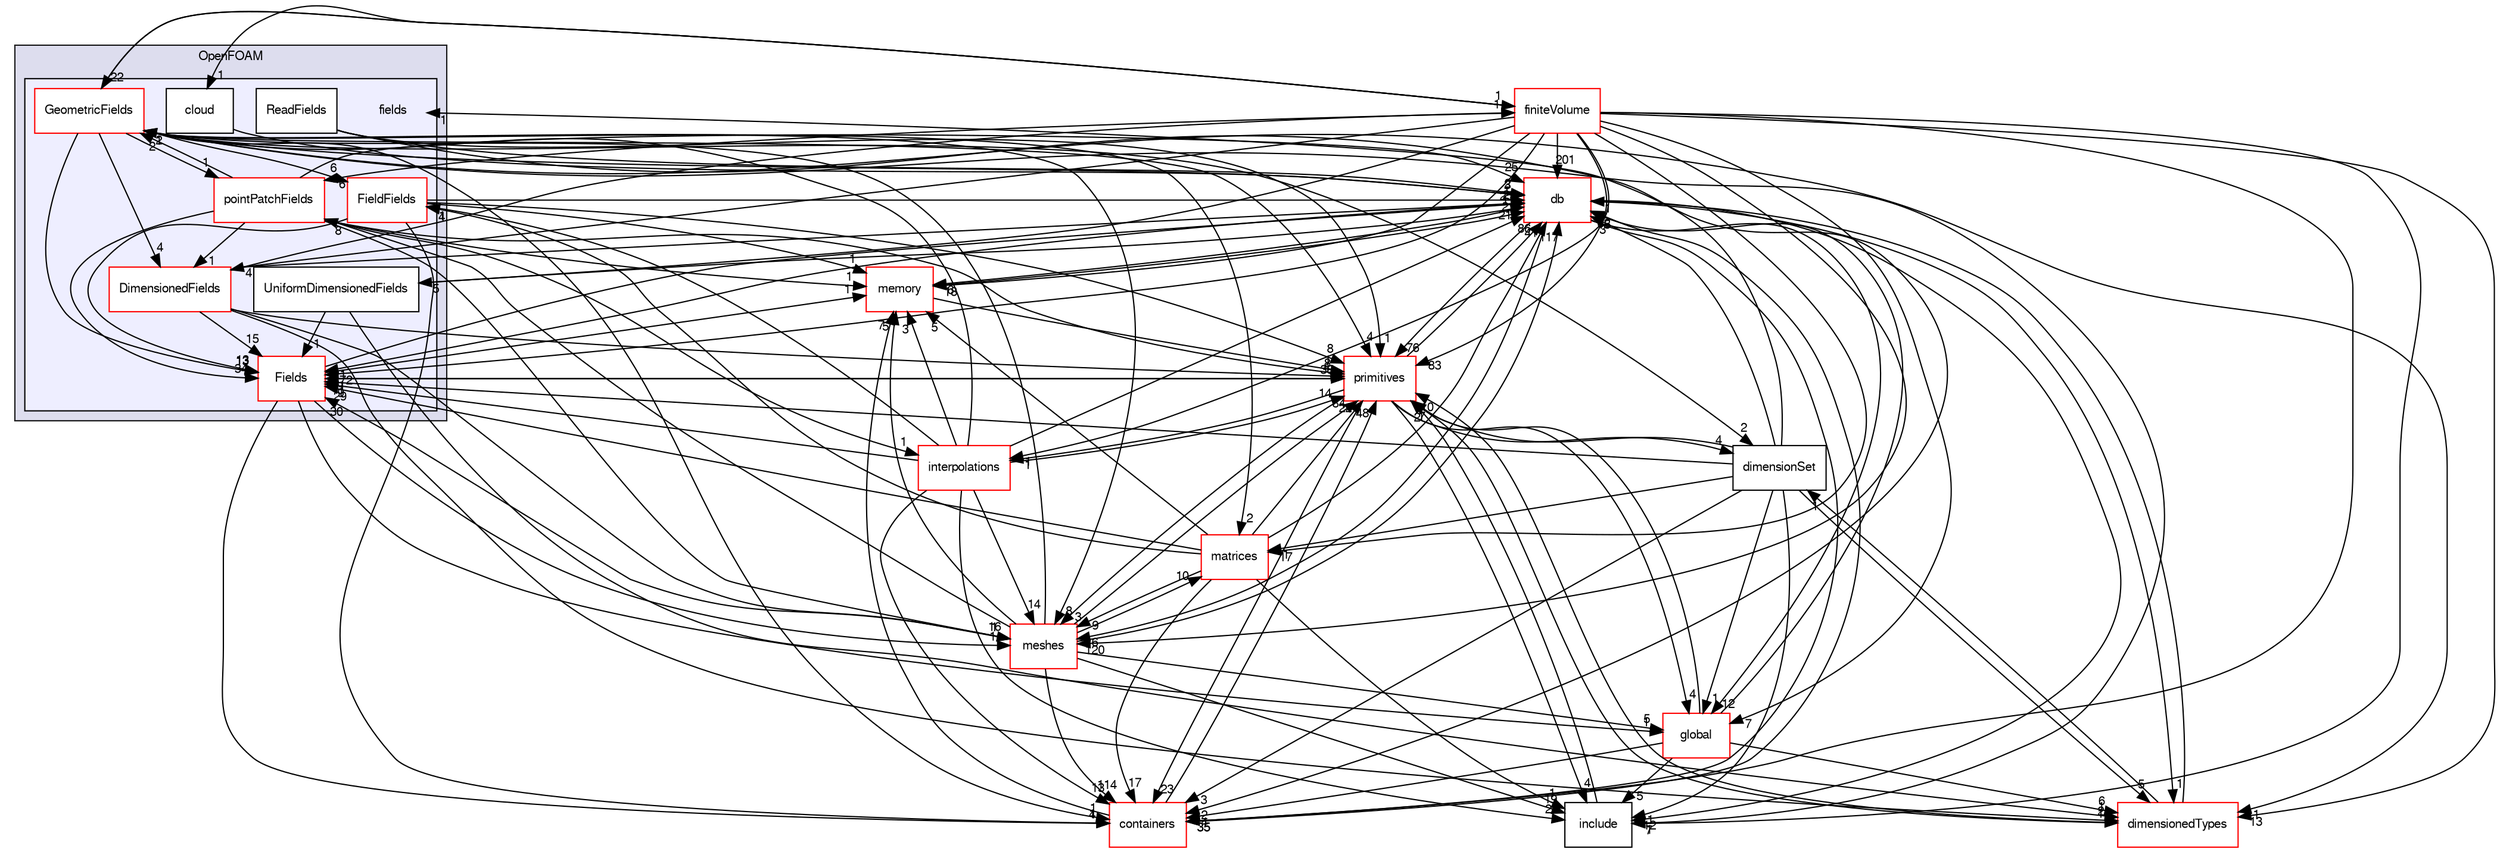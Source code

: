 digraph "src/OpenFOAM/fields" {
  bgcolor=transparent;
  compound=true
  node [ fontsize="10", fontname="FreeSans"];
  edge [ labelfontsize="10", labelfontname="FreeSans"];
  subgraph clusterdir_c5473ff19b20e6ec4dfe5c310b3778a8 {
    graph [ bgcolor="#ddddee", pencolor="black", label="OpenFOAM" fontname="FreeSans", fontsize="10", URL="dir_c5473ff19b20e6ec4dfe5c310b3778a8.html"]
  subgraph clusterdir_962442b8f989d5529fab5e0f0e4ffb74 {
    graph [ bgcolor="#eeeeff", pencolor="black", label="" URL="dir_962442b8f989d5529fab5e0f0e4ffb74.html"];
    dir_962442b8f989d5529fab5e0f0e4ffb74 [shape=plaintext label="fields"];
    dir_601461f72cb8e2bd89ab876e79d2e8aa [shape=box label="cloud" color="black" fillcolor="white" style="filled" URL="dir_601461f72cb8e2bd89ab876e79d2e8aa.html"];
    dir_8c8bb42ce9b582caaa8128a267c381ba [shape=box label="DimensionedFields" color="red" fillcolor="white" style="filled" URL="dir_8c8bb42ce9b582caaa8128a267c381ba.html"];
    dir_8eb3a7b50b56ddbfb00a2ddef0a44ff7 [shape=box label="FieldFields" color="red" fillcolor="white" style="filled" URL="dir_8eb3a7b50b56ddbfb00a2ddef0a44ff7.html"];
    dir_7d364942a13d3ce50f6681364b448a98 [shape=box label="Fields" color="red" fillcolor="white" style="filled" URL="dir_7d364942a13d3ce50f6681364b448a98.html"];
    dir_99558e6cce2e782cc8c86fe4c767e1e1 [shape=box label="GeometricFields" color="red" fillcolor="white" style="filled" URL="dir_99558e6cce2e782cc8c86fe4c767e1e1.html"];
    dir_1c0ea8bf575d837c6744560b5bb2481c [shape=box label="pointPatchFields" color="red" fillcolor="white" style="filled" URL="dir_1c0ea8bf575d837c6744560b5bb2481c.html"];
    dir_36c19f6948c58001501b500864e10ed2 [shape=box label="ReadFields" color="black" fillcolor="white" style="filled" URL="dir_36c19f6948c58001501b500864e10ed2.html"];
    dir_720173bad0141fa3d47f368eab178b74 [shape=box label="UniformDimensionedFields" color="black" fillcolor="white" style="filled" URL="dir_720173bad0141fa3d47f368eab178b74.html"];
  }
  }
  dir_9bd15774b555cf7259a6fa18f99fe99b [shape=box label="finiteVolume" color="red" URL="dir_9bd15774b555cf7259a6fa18f99fe99b.html"];
  dir_385a22dcc2f7120acb0f1a7a832b3b8d [shape=box label="memory" color="red" URL="dir_385a22dcc2f7120acb0f1a7a832b3b8d.html"];
  dir_19d0872053bde092be81d7fe3f56cbf7 [shape=box label="containers" color="red" URL="dir_19d0872053bde092be81d7fe3f56cbf7.html"];
  dir_b07477ab37bc0cd7eb28fb569c691c21 [shape=box label="matrices" color="red" URL="dir_b07477ab37bc0cd7eb28fb569c691c21.html"];
  dir_ddfbc8513dac5f891eeb54fd21e599df [shape=box label="dimensionSet" URL="dir_ddfbc8513dac5f891eeb54fd21e599df.html"];
  dir_e764f87aebd421bcba631b254777cd25 [shape=box label="interpolations" color="red" URL="dir_e764f87aebd421bcba631b254777cd25.html"];
  dir_aa2423979fb45fc41c393a5db370ab21 [shape=box label="meshes" color="red" URL="dir_aa2423979fb45fc41c393a5db370ab21.html"];
  dir_d4979fdf35c07e0caec68718d229a4b4 [shape=box label="dimensionedTypes" color="red" URL="dir_d4979fdf35c07e0caec68718d229a4b4.html"];
  dir_63c634f7a7cfd679ac26c67fb30fc32f [shape=box label="db" color="red" URL="dir_63c634f7a7cfd679ac26c67fb30fc32f.html"];
  dir_8583492183f4d27c76555f8f333dd07b [shape=box label="global" color="red" URL="dir_8583492183f4d27c76555f8f333dd07b.html"];
  dir_3e50f45338116b169052b428016851aa [shape=box label="primitives" color="red" URL="dir_3e50f45338116b169052b428016851aa.html"];
  dir_e954e9f5966bc1c681a414ec8bd0ee15 [shape=box label="include" URL="dir_e954e9f5966bc1c681a414ec8bd0ee15.html"];
  dir_7d364942a13d3ce50f6681364b448a98->dir_385a22dcc2f7120acb0f1a7a832b3b8d [headlabel="1", labeldistance=1.5 headhref="dir_001873_002054.html"];
  dir_7d364942a13d3ce50f6681364b448a98->dir_19d0872053bde092be81d7fe3f56cbf7 [headlabel="4", labeldistance=1.5 headhref="dir_001873_001737.html"];
  dir_7d364942a13d3ce50f6681364b448a98->dir_aa2423979fb45fc41c393a5db370ab21 [headlabel="1", labeldistance=1.5 headhref="dir_001873_002059.html"];
  dir_7d364942a13d3ce50f6681364b448a98->dir_63c634f7a7cfd679ac26c67fb30fc32f [headlabel="25", labeldistance=1.5 headhref="dir_001873_001787.html"];
  dir_7d364942a13d3ce50f6681364b448a98->dir_8583492183f4d27c76555f8f333dd07b [headlabel="1", labeldistance=1.5 headhref="dir_001873_001932.html"];
  dir_7d364942a13d3ce50f6681364b448a98->dir_3e50f45338116b169052b428016851aa [headlabel="38", labeldistance=1.5 headhref="dir_001873_002157.html"];
  dir_9bd15774b555cf7259a6fa18f99fe99b->dir_7d364942a13d3ce50f6681364b448a98 [headlabel="172", labeldistance=1.5 headhref="dir_000749_001873.html"];
  dir_9bd15774b555cf7259a6fa18f99fe99b->dir_385a22dcc2f7120acb0f1a7a832b3b8d [headlabel="18", labeldistance=1.5 headhref="dir_000749_002054.html"];
  dir_9bd15774b555cf7259a6fa18f99fe99b->dir_99558e6cce2e782cc8c86fe4c767e1e1 [headlabel="22", labeldistance=1.5 headhref="dir_000749_001893.html"];
  dir_9bd15774b555cf7259a6fa18f99fe99b->dir_19d0872053bde092be81d7fe3f56cbf7 [headlabel="35", labeldistance=1.5 headhref="dir_000749_001737.html"];
  dir_9bd15774b555cf7259a6fa18f99fe99b->dir_b07477ab37bc0cd7eb28fb569c691c21 [headlabel="17", labeldistance=1.5 headhref="dir_000749_001972.html"];
  dir_9bd15774b555cf7259a6fa18f99fe99b->dir_1c0ea8bf575d837c6744560b5bb2481c [headlabel="6", labeldistance=1.5 headhref="dir_000749_001904.html"];
  dir_9bd15774b555cf7259a6fa18f99fe99b->dir_e764f87aebd421bcba631b254777cd25 [headlabel="1", labeldistance=1.5 headhref="dir_000749_001953.html"];
  dir_9bd15774b555cf7259a6fa18f99fe99b->dir_aa2423979fb45fc41c393a5db370ab21 [headlabel="120", labeldistance=1.5 headhref="dir_000749_002059.html"];
  dir_9bd15774b555cf7259a6fa18f99fe99b->dir_d4979fdf35c07e0caec68718d229a4b4 [headlabel="13", labeldistance=1.5 headhref="dir_000749_001848.html"];
  dir_9bd15774b555cf7259a6fa18f99fe99b->dir_63c634f7a7cfd679ac26c67fb30fc32f [headlabel="201", labeldistance=1.5 headhref="dir_000749_001787.html"];
  dir_9bd15774b555cf7259a6fa18f99fe99b->dir_8583492183f4d27c76555f8f333dd07b [headlabel="7", labeldistance=1.5 headhref="dir_000749_001932.html"];
  dir_9bd15774b555cf7259a6fa18f99fe99b->dir_3e50f45338116b169052b428016851aa [headlabel="83", labeldistance=1.5 headhref="dir_000749_002157.html"];
  dir_9bd15774b555cf7259a6fa18f99fe99b->dir_601461f72cb8e2bd89ab876e79d2e8aa [headlabel="1", labeldistance=1.5 headhref="dir_000749_001857.html"];
  dir_9bd15774b555cf7259a6fa18f99fe99b->dir_e954e9f5966bc1c681a414ec8bd0ee15 [headlabel="7", labeldistance=1.5 headhref="dir_000749_001952.html"];
  dir_9bd15774b555cf7259a6fa18f99fe99b->dir_8c8bb42ce9b582caaa8128a267c381ba [headlabel="4", labeldistance=1.5 headhref="dir_000749_001858.html"];
  dir_9bd15774b555cf7259a6fa18f99fe99b->dir_720173bad0141fa3d47f368eab178b74 [headlabel="5", labeldistance=1.5 headhref="dir_000749_001931.html"];
  dir_385a22dcc2f7120acb0f1a7a832b3b8d->dir_63c634f7a7cfd679ac26c67fb30fc32f [headlabel="2", labeldistance=1.5 headhref="dir_002054_001787.html"];
  dir_385a22dcc2f7120acb0f1a7a832b3b8d->dir_3e50f45338116b169052b428016851aa [headlabel="1", labeldistance=1.5 headhref="dir_002054_002157.html"];
  dir_99558e6cce2e782cc8c86fe4c767e1e1->dir_7d364942a13d3ce50f6681364b448a98 [headlabel="13", labeldistance=1.5 headhref="dir_001893_001873.html"];
  dir_99558e6cce2e782cc8c86fe4c767e1e1->dir_9bd15774b555cf7259a6fa18f99fe99b [headlabel="1", labeldistance=1.5 headhref="dir_001893_000749.html"];
  dir_99558e6cce2e782cc8c86fe4c767e1e1->dir_8eb3a7b50b56ddbfb00a2ddef0a44ff7 [headlabel="6", labeldistance=1.5 headhref="dir_001893_001864.html"];
  dir_99558e6cce2e782cc8c86fe4c767e1e1->dir_19d0872053bde092be81d7fe3f56cbf7 [headlabel="1", labeldistance=1.5 headhref="dir_001893_001737.html"];
  dir_99558e6cce2e782cc8c86fe4c767e1e1->dir_b07477ab37bc0cd7eb28fb569c691c21 [headlabel="2", labeldistance=1.5 headhref="dir_001893_001972.html"];
  dir_99558e6cce2e782cc8c86fe4c767e1e1->dir_ddfbc8513dac5f891eeb54fd21e599df [headlabel="2", labeldistance=1.5 headhref="dir_001893_001855.html"];
  dir_99558e6cce2e782cc8c86fe4c767e1e1->dir_1c0ea8bf575d837c6744560b5bb2481c [headlabel="1", labeldistance=1.5 headhref="dir_001893_001904.html"];
  dir_99558e6cce2e782cc8c86fe4c767e1e1->dir_aa2423979fb45fc41c393a5db370ab21 [headlabel="8", labeldistance=1.5 headhref="dir_001893_002059.html"];
  dir_99558e6cce2e782cc8c86fe4c767e1e1->dir_d4979fdf35c07e0caec68718d229a4b4 [headlabel="1", labeldistance=1.5 headhref="dir_001893_001848.html"];
  dir_99558e6cce2e782cc8c86fe4c767e1e1->dir_63c634f7a7cfd679ac26c67fb30fc32f [headlabel="3", labeldistance=1.5 headhref="dir_001893_001787.html"];
  dir_99558e6cce2e782cc8c86fe4c767e1e1->dir_3e50f45338116b169052b428016851aa [headlabel="4", labeldistance=1.5 headhref="dir_001893_002157.html"];
  dir_99558e6cce2e782cc8c86fe4c767e1e1->dir_e954e9f5966bc1c681a414ec8bd0ee15 [headlabel="1", labeldistance=1.5 headhref="dir_001893_001952.html"];
  dir_99558e6cce2e782cc8c86fe4c767e1e1->dir_8c8bb42ce9b582caaa8128a267c381ba [headlabel="4", labeldistance=1.5 headhref="dir_001893_001858.html"];
  dir_8eb3a7b50b56ddbfb00a2ddef0a44ff7->dir_7d364942a13d3ce50f6681364b448a98 [headlabel="13", labeldistance=1.5 headhref="dir_001864_001873.html"];
  dir_8eb3a7b50b56ddbfb00a2ddef0a44ff7->dir_385a22dcc2f7120acb0f1a7a832b3b8d [headlabel="1", labeldistance=1.5 headhref="dir_001864_002054.html"];
  dir_8eb3a7b50b56ddbfb00a2ddef0a44ff7->dir_19d0872053bde092be81d7fe3f56cbf7 [headlabel="1", labeldistance=1.5 headhref="dir_001864_001737.html"];
  dir_8eb3a7b50b56ddbfb00a2ddef0a44ff7->dir_63c634f7a7cfd679ac26c67fb30fc32f [headlabel="1", labeldistance=1.5 headhref="dir_001864_001787.html"];
  dir_8eb3a7b50b56ddbfb00a2ddef0a44ff7->dir_3e50f45338116b169052b428016851aa [headlabel="8", labeldistance=1.5 headhref="dir_001864_002157.html"];
  dir_19d0872053bde092be81d7fe3f56cbf7->dir_385a22dcc2f7120acb0f1a7a832b3b8d [headlabel="7", labeldistance=1.5 headhref="dir_001737_002054.html"];
  dir_19d0872053bde092be81d7fe3f56cbf7->dir_63c634f7a7cfd679ac26c67fb30fc32f [headlabel="62", labeldistance=1.5 headhref="dir_001737_001787.html"];
  dir_19d0872053bde092be81d7fe3f56cbf7->dir_3e50f45338116b169052b428016851aa [headlabel="48", labeldistance=1.5 headhref="dir_001737_002157.html"];
  dir_b07477ab37bc0cd7eb28fb569c691c21->dir_7d364942a13d3ce50f6681364b448a98 [headlabel="29", labeldistance=1.5 headhref="dir_001972_001873.html"];
  dir_b07477ab37bc0cd7eb28fb569c691c21->dir_385a22dcc2f7120acb0f1a7a832b3b8d [headlabel="5", labeldistance=1.5 headhref="dir_001972_002054.html"];
  dir_b07477ab37bc0cd7eb28fb569c691c21->dir_8eb3a7b50b56ddbfb00a2ddef0a44ff7 [headlabel="4", labeldistance=1.5 headhref="dir_001972_001864.html"];
  dir_b07477ab37bc0cd7eb28fb569c691c21->dir_19d0872053bde092be81d7fe3f56cbf7 [headlabel="17", labeldistance=1.5 headhref="dir_001972_001737.html"];
  dir_b07477ab37bc0cd7eb28fb569c691c21->dir_aa2423979fb45fc41c393a5db370ab21 [headlabel="9", labeldistance=1.5 headhref="dir_001972_002059.html"];
  dir_b07477ab37bc0cd7eb28fb569c691c21->dir_63c634f7a7cfd679ac26c67fb30fc32f [headlabel="41", labeldistance=1.5 headhref="dir_001972_001787.html"];
  dir_b07477ab37bc0cd7eb28fb569c691c21->dir_3e50f45338116b169052b428016851aa [headlabel="22", labeldistance=1.5 headhref="dir_001972_002157.html"];
  dir_b07477ab37bc0cd7eb28fb569c691c21->dir_e954e9f5966bc1c681a414ec8bd0ee15 [headlabel="1", labeldistance=1.5 headhref="dir_001972_001952.html"];
  dir_ddfbc8513dac5f891eeb54fd21e599df->dir_7d364942a13d3ce50f6681364b448a98 [headlabel="1", labeldistance=1.5 headhref="dir_001855_001873.html"];
  dir_ddfbc8513dac5f891eeb54fd21e599df->dir_962442b8f989d5529fab5e0f0e4ffb74 [headlabel="1", labeldistance=1.5 headhref="dir_001855_001856.html"];
  dir_ddfbc8513dac5f891eeb54fd21e599df->dir_19d0872053bde092be81d7fe3f56cbf7 [headlabel="3", labeldistance=1.5 headhref="dir_001855_001737.html"];
  dir_ddfbc8513dac5f891eeb54fd21e599df->dir_b07477ab37bc0cd7eb28fb569c691c21 [headlabel="1", labeldistance=1.5 headhref="dir_001855_001972.html"];
  dir_ddfbc8513dac5f891eeb54fd21e599df->dir_d4979fdf35c07e0caec68718d229a4b4 [headlabel="5", labeldistance=1.5 headhref="dir_001855_001848.html"];
  dir_ddfbc8513dac5f891eeb54fd21e599df->dir_63c634f7a7cfd679ac26c67fb30fc32f [headlabel="3", labeldistance=1.5 headhref="dir_001855_001787.html"];
  dir_ddfbc8513dac5f891eeb54fd21e599df->dir_8583492183f4d27c76555f8f333dd07b [headlabel="1", labeldistance=1.5 headhref="dir_001855_001932.html"];
  dir_ddfbc8513dac5f891eeb54fd21e599df->dir_3e50f45338116b169052b428016851aa [headlabel="1", labeldistance=1.5 headhref="dir_001855_002157.html"];
  dir_ddfbc8513dac5f891eeb54fd21e599df->dir_e954e9f5966bc1c681a414ec8bd0ee15 [headlabel="1", labeldistance=1.5 headhref="dir_001855_001952.html"];
  dir_1c0ea8bf575d837c6744560b5bb2481c->dir_7d364942a13d3ce50f6681364b448a98 [headlabel="34", labeldistance=1.5 headhref="dir_001904_001873.html"];
  dir_1c0ea8bf575d837c6744560b5bb2481c->dir_385a22dcc2f7120acb0f1a7a832b3b8d [headlabel="1", labeldistance=1.5 headhref="dir_001904_002054.html"];
  dir_1c0ea8bf575d837c6744560b5bb2481c->dir_99558e6cce2e782cc8c86fe4c767e1e1 [headlabel="2", labeldistance=1.5 headhref="dir_001904_001893.html"];
  dir_1c0ea8bf575d837c6744560b5bb2481c->dir_e764f87aebd421bcba631b254777cd25 [headlabel="1", labeldistance=1.5 headhref="dir_001904_001953.html"];
  dir_1c0ea8bf575d837c6744560b5bb2481c->dir_aa2423979fb45fc41c393a5db370ab21 [headlabel="16", labeldistance=1.5 headhref="dir_001904_002059.html"];
  dir_1c0ea8bf575d837c6744560b5bb2481c->dir_63c634f7a7cfd679ac26c67fb30fc32f [headlabel="25", labeldistance=1.5 headhref="dir_001904_001787.html"];
  dir_1c0ea8bf575d837c6744560b5bb2481c->dir_3e50f45338116b169052b428016851aa [headlabel="8", labeldistance=1.5 headhref="dir_001904_002157.html"];
  dir_1c0ea8bf575d837c6744560b5bb2481c->dir_8c8bb42ce9b582caaa8128a267c381ba [headlabel="1", labeldistance=1.5 headhref="dir_001904_001858.html"];
  dir_e764f87aebd421bcba631b254777cd25->dir_7d364942a13d3ce50f6681364b448a98 [headlabel="9", labeldistance=1.5 headhref="dir_001953_001873.html"];
  dir_e764f87aebd421bcba631b254777cd25->dir_385a22dcc2f7120acb0f1a7a832b3b8d [headlabel="3", labeldistance=1.5 headhref="dir_001953_002054.html"];
  dir_e764f87aebd421bcba631b254777cd25->dir_99558e6cce2e782cc8c86fe4c767e1e1 [headlabel="1", labeldistance=1.5 headhref="dir_001953_001893.html"];
  dir_e764f87aebd421bcba631b254777cd25->dir_8eb3a7b50b56ddbfb00a2ddef0a44ff7 [headlabel="1", labeldistance=1.5 headhref="dir_001953_001864.html"];
  dir_e764f87aebd421bcba631b254777cd25->dir_19d0872053bde092be81d7fe3f56cbf7 [headlabel="13", labeldistance=1.5 headhref="dir_001953_001737.html"];
  dir_e764f87aebd421bcba631b254777cd25->dir_aa2423979fb45fc41c393a5db370ab21 [headlabel="14", labeldistance=1.5 headhref="dir_001953_002059.html"];
  dir_e764f87aebd421bcba631b254777cd25->dir_63c634f7a7cfd679ac26c67fb30fc32f [headlabel="21", labeldistance=1.5 headhref="dir_001953_001787.html"];
  dir_e764f87aebd421bcba631b254777cd25->dir_3e50f45338116b169052b428016851aa [headlabel="14", labeldistance=1.5 headhref="dir_001953_002157.html"];
  dir_e764f87aebd421bcba631b254777cd25->dir_e954e9f5966bc1c681a414ec8bd0ee15 [headlabel="2", labeldistance=1.5 headhref="dir_001953_001952.html"];
  dir_aa2423979fb45fc41c393a5db370ab21->dir_7d364942a13d3ce50f6681364b448a98 [headlabel="30", labeldistance=1.5 headhref="dir_002059_001873.html"];
  dir_aa2423979fb45fc41c393a5db370ab21->dir_385a22dcc2f7120acb0f1a7a832b3b8d [headlabel="5", labeldistance=1.5 headhref="dir_002059_002054.html"];
  dir_aa2423979fb45fc41c393a5db370ab21->dir_99558e6cce2e782cc8c86fe4c767e1e1 [headlabel="2", labeldistance=1.5 headhref="dir_002059_001893.html"];
  dir_aa2423979fb45fc41c393a5db370ab21->dir_19d0872053bde092be81d7fe3f56cbf7 [headlabel="114", labeldistance=1.5 headhref="dir_002059_001737.html"];
  dir_aa2423979fb45fc41c393a5db370ab21->dir_b07477ab37bc0cd7eb28fb569c691c21 [headlabel="10", labeldistance=1.5 headhref="dir_002059_001972.html"];
  dir_aa2423979fb45fc41c393a5db370ab21->dir_1c0ea8bf575d837c6744560b5bb2481c [headlabel="8", labeldistance=1.5 headhref="dir_002059_001904.html"];
  dir_aa2423979fb45fc41c393a5db370ab21->dir_63c634f7a7cfd679ac26c67fb30fc32f [headlabel="117", labeldistance=1.5 headhref="dir_002059_001787.html"];
  dir_aa2423979fb45fc41c393a5db370ab21->dir_8583492183f4d27c76555f8f333dd07b [headlabel="5", labeldistance=1.5 headhref="dir_002059_001932.html"];
  dir_aa2423979fb45fc41c393a5db370ab21->dir_3e50f45338116b169052b428016851aa [headlabel="84", labeldistance=1.5 headhref="dir_002059_002157.html"];
  dir_aa2423979fb45fc41c393a5db370ab21->dir_e954e9f5966bc1c681a414ec8bd0ee15 [headlabel="19", labeldistance=1.5 headhref="dir_002059_001952.html"];
  dir_d4979fdf35c07e0caec68718d229a4b4->dir_ddfbc8513dac5f891eeb54fd21e599df [headlabel="1", labeldistance=1.5 headhref="dir_001848_001855.html"];
  dir_d4979fdf35c07e0caec68718d229a4b4->dir_63c634f7a7cfd679ac26c67fb30fc32f [headlabel="1", labeldistance=1.5 headhref="dir_001848_001787.html"];
  dir_d4979fdf35c07e0caec68718d229a4b4->dir_3e50f45338116b169052b428016851aa [headlabel="10", labeldistance=1.5 headhref="dir_001848_002157.html"];
  dir_63c634f7a7cfd679ac26c67fb30fc32f->dir_7d364942a13d3ce50f6681364b448a98 [headlabel="1", labeldistance=1.5 headhref="dir_001787_001873.html"];
  dir_63c634f7a7cfd679ac26c67fb30fc32f->dir_385a22dcc2f7120acb0f1a7a832b3b8d [headlabel="6", labeldistance=1.5 headhref="dir_001787_002054.html"];
  dir_63c634f7a7cfd679ac26c67fb30fc32f->dir_19d0872053bde092be81d7fe3f56cbf7 [headlabel="35", labeldistance=1.5 headhref="dir_001787_001737.html"];
  dir_63c634f7a7cfd679ac26c67fb30fc32f->dir_aa2423979fb45fc41c393a5db370ab21 [headlabel="6", labeldistance=1.5 headhref="dir_001787_002059.html"];
  dir_63c634f7a7cfd679ac26c67fb30fc32f->dir_d4979fdf35c07e0caec68718d229a4b4 [headlabel="1", labeldistance=1.5 headhref="dir_001787_001848.html"];
  dir_63c634f7a7cfd679ac26c67fb30fc32f->dir_8583492183f4d27c76555f8f333dd07b [headlabel="12", labeldistance=1.5 headhref="dir_001787_001932.html"];
  dir_63c634f7a7cfd679ac26c67fb30fc32f->dir_3e50f45338116b169052b428016851aa [headlabel="76", labeldistance=1.5 headhref="dir_001787_002157.html"];
  dir_63c634f7a7cfd679ac26c67fb30fc32f->dir_e954e9f5966bc1c681a414ec8bd0ee15 [headlabel="12", labeldistance=1.5 headhref="dir_001787_001952.html"];
  dir_8583492183f4d27c76555f8f333dd07b->dir_19d0872053bde092be81d7fe3f56cbf7 [headlabel="4", labeldistance=1.5 headhref="dir_001932_001737.html"];
  dir_8583492183f4d27c76555f8f333dd07b->dir_d4979fdf35c07e0caec68718d229a4b4 [headlabel="6", labeldistance=1.5 headhref="dir_001932_001848.html"];
  dir_8583492183f4d27c76555f8f333dd07b->dir_63c634f7a7cfd679ac26c67fb30fc32f [headlabel="15", labeldistance=1.5 headhref="dir_001932_001787.html"];
  dir_8583492183f4d27c76555f8f333dd07b->dir_3e50f45338116b169052b428016851aa [headlabel="7", labeldistance=1.5 headhref="dir_001932_002157.html"];
  dir_8583492183f4d27c76555f8f333dd07b->dir_e954e9f5966bc1c681a414ec8bd0ee15 [headlabel="5", labeldistance=1.5 headhref="dir_001932_001952.html"];
  dir_3e50f45338116b169052b428016851aa->dir_7d364942a13d3ce50f6681364b448a98 [headlabel="1", labeldistance=1.5 headhref="dir_002157_001873.html"];
  dir_3e50f45338116b169052b428016851aa->dir_19d0872053bde092be81d7fe3f56cbf7 [headlabel="23", labeldistance=1.5 headhref="dir_002157_001737.html"];
  dir_3e50f45338116b169052b428016851aa->dir_ddfbc8513dac5f891eeb54fd21e599df [headlabel="4", labeldistance=1.5 headhref="dir_002157_001855.html"];
  dir_3e50f45338116b169052b428016851aa->dir_e764f87aebd421bcba631b254777cd25 [headlabel="1", labeldistance=1.5 headhref="dir_002157_001953.html"];
  dir_3e50f45338116b169052b428016851aa->dir_aa2423979fb45fc41c393a5db370ab21 [headlabel="3", labeldistance=1.5 headhref="dir_002157_002059.html"];
  dir_3e50f45338116b169052b428016851aa->dir_d4979fdf35c07e0caec68718d229a4b4 [headlabel="1", labeldistance=1.5 headhref="dir_002157_001848.html"];
  dir_3e50f45338116b169052b428016851aa->dir_63c634f7a7cfd679ac26c67fb30fc32f [headlabel="86", labeldistance=1.5 headhref="dir_002157_001787.html"];
  dir_3e50f45338116b169052b428016851aa->dir_8583492183f4d27c76555f8f333dd07b [headlabel="4", labeldistance=1.5 headhref="dir_002157_001932.html"];
  dir_3e50f45338116b169052b428016851aa->dir_e954e9f5966bc1c681a414ec8bd0ee15 [headlabel="4", labeldistance=1.5 headhref="dir_002157_001952.html"];
  dir_601461f72cb8e2bd89ab876e79d2e8aa->dir_63c634f7a7cfd679ac26c67fb30fc32f [headlabel="3", labeldistance=1.5 headhref="dir_001857_001787.html"];
  dir_36c19f6948c58001501b500864e10ed2->dir_19d0872053bde092be81d7fe3f56cbf7 [headlabel="2", labeldistance=1.5 headhref="dir_001930_001737.html"];
  dir_36c19f6948c58001501b500864e10ed2->dir_63c634f7a7cfd679ac26c67fb30fc32f [headlabel="2", labeldistance=1.5 headhref="dir_001930_001787.html"];
  dir_36c19f6948c58001501b500864e10ed2->dir_3e50f45338116b169052b428016851aa [headlabel="1", labeldistance=1.5 headhref="dir_001930_002157.html"];
  dir_e954e9f5966bc1c681a414ec8bd0ee15->dir_3e50f45338116b169052b428016851aa [headlabel="2", labeldistance=1.5 headhref="dir_001952_002157.html"];
  dir_8c8bb42ce9b582caaa8128a267c381ba->dir_7d364942a13d3ce50f6681364b448a98 [headlabel="15", labeldistance=1.5 headhref="dir_001858_001873.html"];
  dir_8c8bb42ce9b582caaa8128a267c381ba->dir_9bd15774b555cf7259a6fa18f99fe99b [headlabel="1", labeldistance=1.5 headhref="dir_001858_000749.html"];
  dir_8c8bb42ce9b582caaa8128a267c381ba->dir_aa2423979fb45fc41c393a5db370ab21 [headlabel="1", labeldistance=1.5 headhref="dir_001858_002059.html"];
  dir_8c8bb42ce9b582caaa8128a267c381ba->dir_d4979fdf35c07e0caec68718d229a4b4 [headlabel="2", labeldistance=1.5 headhref="dir_001858_001848.html"];
  dir_8c8bb42ce9b582caaa8128a267c381ba->dir_63c634f7a7cfd679ac26c67fb30fc32f [headlabel="2", labeldistance=1.5 headhref="dir_001858_001787.html"];
  dir_8c8bb42ce9b582caaa8128a267c381ba->dir_3e50f45338116b169052b428016851aa [headlabel="4", labeldistance=1.5 headhref="dir_001858_002157.html"];
  dir_720173bad0141fa3d47f368eab178b74->dir_7d364942a13d3ce50f6681364b448a98 [headlabel="1", labeldistance=1.5 headhref="dir_001931_001873.html"];
  dir_720173bad0141fa3d47f368eab178b74->dir_d4979fdf35c07e0caec68718d229a4b4 [headlabel="1", labeldistance=1.5 headhref="dir_001931_001848.html"];
  dir_720173bad0141fa3d47f368eab178b74->dir_63c634f7a7cfd679ac26c67fb30fc32f [headlabel="1", labeldistance=1.5 headhref="dir_001931_001787.html"];
}
